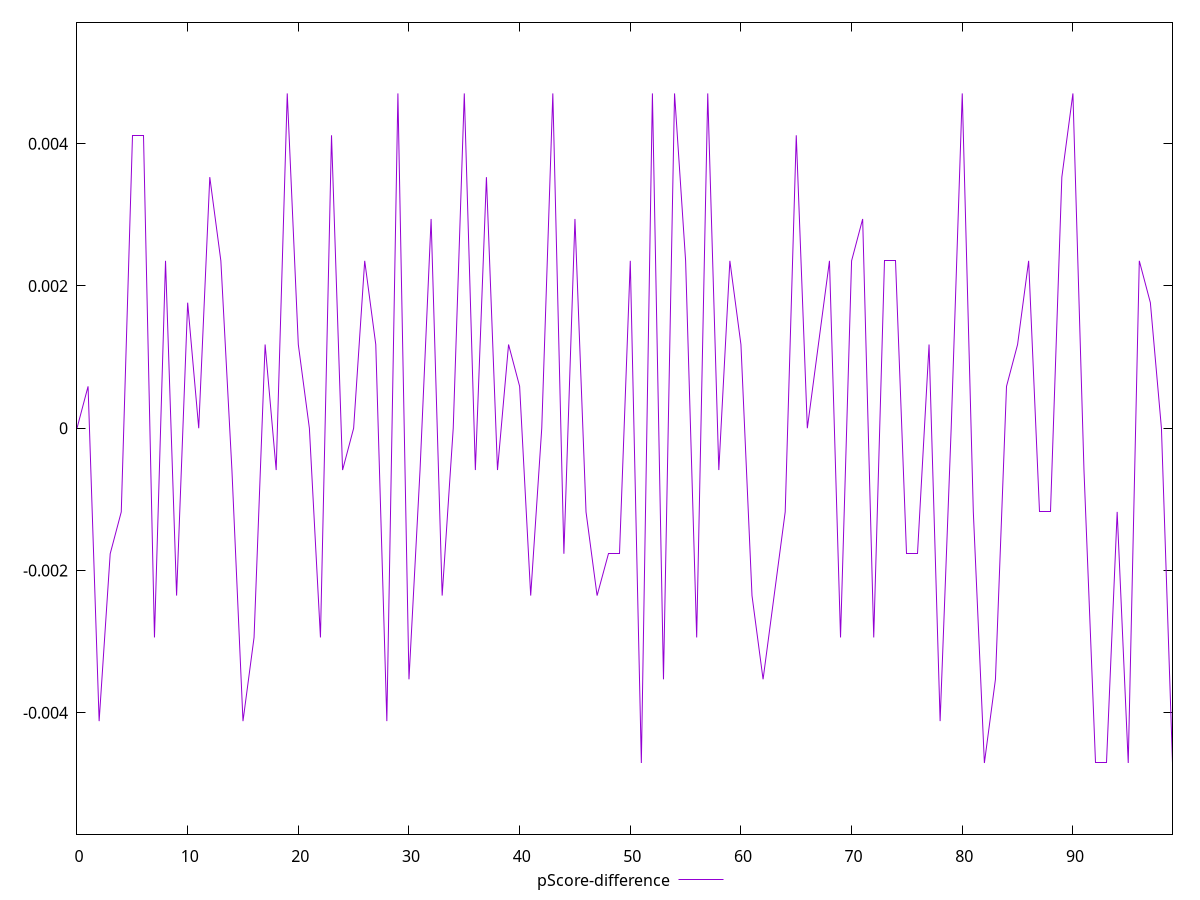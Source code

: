 reset

$pScoreDifference <<EOF
0 0
1 0.0005882352941176533
2 -0.0041176470588235314
3 -0.0017647058823529599
4 -0.0011764705882352997
5 0.004117647058823512
6 0.00411764705882349
7 -0.0029411764705882804
8 0.002352941176470575
9 -0.002352941176470613
10 0.0017647058823529321
11 -2.0816681711721685e-17
12 0.003529411764705871
13 0.0023529411764705924
14 -0.0005882352941176672
15 -0.0041176470588235176
16 -0.0029411764705882804
17 0.0011764705882352927
18 -0.0005882352941176394
19 0.004705882352941171
20 0.0011764705882352927
21 0
22 -0.0029411764705882804
23 0.004117647058823512
24 -0.0005882352941176394
25 0
26 0.0023529411764705577
27 0.0011764705882352788
28 -0.0041176470588235314
29 0.00470588235294115
30 -0.003529411764705878
31 -0.000588235294117681
32 0.002941176470588211
33 -0.0023529411764705993
34 -2.0816681711721685e-17
35 0.00470588235294115
36 -0.000588235294117681
37 0.003529411764705871
38 -0.000588235294117681
39 0.001176470588235258
40 0.0005882352941176394
41 -0.002352941176470613
42 0
43 0.004705882352941188
44 -0.0017647058823529738
45 0.002941176470588211
46 -0.0011764705882352788
47 -0.002352941176470613
48 -0.001764705882352946
49 -0.001764705882352946
50 0.0023529411764705577
51 -0.004705882352941209
52 0.00470588235294115
53 -0.003529411764705892
54 0.004705882352941188
55 0.0023529411764705924
56 -0.0029411764705882804
57 0.00470588235294115
58 -0.000588235294117681
59 0.0023529411764705924
60 0.0011764705882352788
61 -0.0023529411764705993
62 -0.003529411764705878
63 -0.002352941176470613
64 -0.0011764705882352788
65 0.004117647058823512
66 0
67 0.001176470588235258
68 0.0023529411764705924
69 -0.0029411764705882387
70 0.0023529411764705577
71 0.002941176470588211
72 -0.0029411764705882804
73 0.0023529411764705577
74 0.0023529411764705715
75 -0.0017647058823529599
76 -0.001764705882352946
77 0.0011764705882352962
78 -0.0041176470588235314
79 0
80 0.00470588235294115
81 -0.0011764705882352788
82 -0.004705882352941171
83 -0.003529411764705892
84 0.0005882352941176203
85 0.0011764705882352962
86 0.0023529411764705577
87 -0.0011764705882352788
88 -0.0011764705882352788
89 0.003529411764705871
90 0.004705882352941171
91 -0.000588235294117681
92 -0.0047058823529412125
93 -0.004705882352941209
94 -0.0011764705882352997
95 -0.004705882352941209
96 0.0023529411764705924
97 0.001764705882352946
98 0
99 -0.004705882352941171
EOF

set key outside below
set xrange [0:99]
set yrange [-0.0057058823529412125:0.005705882352941188]
set trange [-0.0057058823529412125:0.005705882352941188]
set terminal svg size 640, 500 enhanced background rgb 'white'
set output "report_00025_2021-02-22T21:38:55.199Z/uses-http2/samples/pages+cached/pScore-difference/values.svg"

plot $pScoreDifference title "pScore-difference" with line

reset

